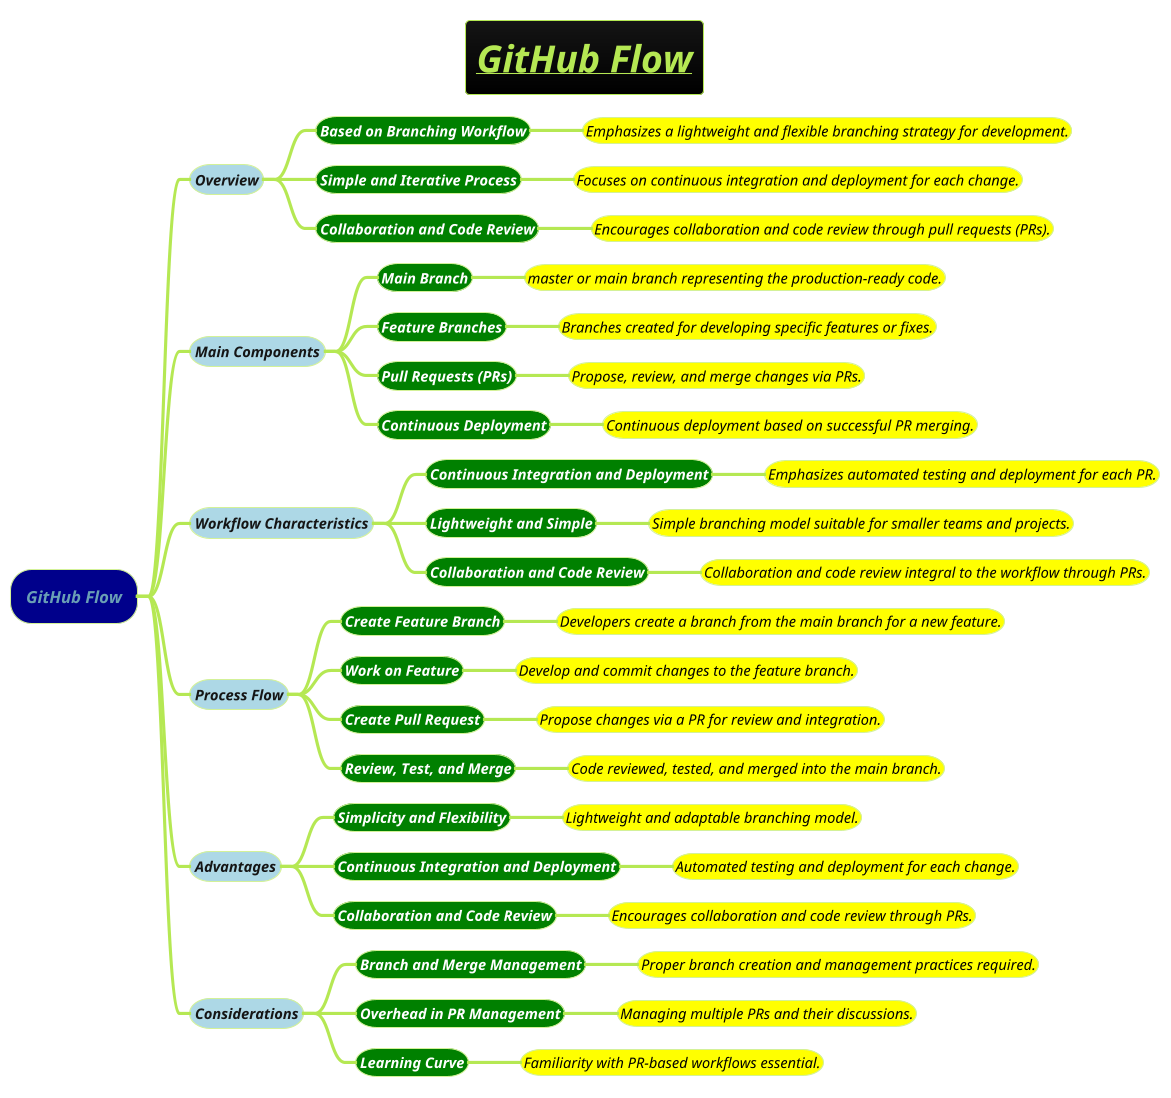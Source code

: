 @startmindmap
title =<i><b><u>GitHub Flow
!theme hacker

*[#darkblue] <i>GitHub Flow
**[#lightblue] <i><color #blac><size:14>Overview
***[#green] <b><i><color #white><size:14>Based on Branching Workflow
****[#yellow] <i><color #black><size:14>Emphasizes a lightweight and flexible branching strategy for development.
***[#green] <b><i><color #white><size:14>Simple and Iterative Process
****[#yellow] <i><color #black><size:14>Focuses on continuous integration and deployment for each change.
***[#green] <b><i><color #white><size:14>Collaboration and Code Review
****[#yellow] <i><color #black><size:14>Encourages collaboration and code review through pull requests (PRs).
**[#lightblue] <i><color #blac><size:14>Main Components
***[#green] <b><i><color #white><size:14>Main Branch
****[#yellow] <i><color #black><size:14>master or main branch representing the production-ready code.
***[#green] <b><i><color #white><size:14>Feature Branches
****[#yellow] <i><color #black><size:14>Branches created for developing specific features or fixes.
***[#green] <b><i><color #white><size:14>Pull Requests (PRs)
****[#yellow] <i><color #black><size:14>Propose, review, and merge changes via PRs.
***[#green] <b><i><color #white><size:14>Continuous Deployment
****[#yellow] <i><color #black><size:14>Continuous deployment based on successful PR merging.
**[#lightblue] <i><color #blac><size:14>Workflow Characteristics
***[#green] <b><i><color #white><size:14>Continuous Integration and Deployment
****[#yellow] <i><color #black><size:14>Emphasizes automated testing and deployment for each PR.
***[#green] <b><i><color #white><size:14>Lightweight and Simple
****[#yellow] <i><color #black><size:14>Simple branching model suitable for smaller teams and projects.
***[#green] <b><i><color #white><size:14>Collaboration and Code Review
****[#yellow] <i><color #black><size:14>Collaboration and code review integral to the workflow through PRs.
**[#lightblue] <i><color #blac><size:14>Process Flow
***[#green] <b><i><color #white><size:14>Create Feature Branch
****[#yellow] <i><color #black><size:14>Developers create a branch from the main branch for a new feature.
***[#green] <b><i><color #white><size:14>Work on Feature
****[#yellow] <i><color #black><size:14>Develop and commit changes to the feature branch.
***[#green] <b><i><color #white><size:14>Create Pull Request
****[#yellow] <i><color #black><size:14>Propose changes via a PR for review and integration.
***[#green] <b><i><color #white><size:14>Review, Test, and Merge
****[#yellow] <i><color #black><size:14>Code reviewed, tested, and merged into the main branch.
**[#lightblue] <i><color #blac><size:14>Advantages
***[#green] <b><i><color #white><size:14>Simplicity and Flexibility
****[#yellow] <i><color #black><size:14>Lightweight and adaptable branching model.
***[#green] <b><i><color #white><size:14>Continuous Integration and Deployment
****[#yellow] <i><color #black><size:14>Automated testing and deployment for each change.
***[#green] <b><i><color #white><size:14>Collaboration and Code Review
****[#yellow] <i><color #black><size:14>Encourages collaboration and code review through PRs.
**[#lightblue] <i><color #blac><size:14>Considerations
***[#green] <b><i><color #white><size:14>Branch and Merge Management
****[#yellow] <i><color #black><size:14>Proper branch creation and management practices required.
***[#green] <b><i><color #white><size:14>Overhead in PR Management
****[#yellow] <i><color #black><size:14>Managing multiple PRs and their discussions.
***[#green] <b><i><color #white><size:14>Learning Curve
****[#yellow] <i><color #black><size:14>Familiarity with PR-based workflows essential.
@endmindmap
